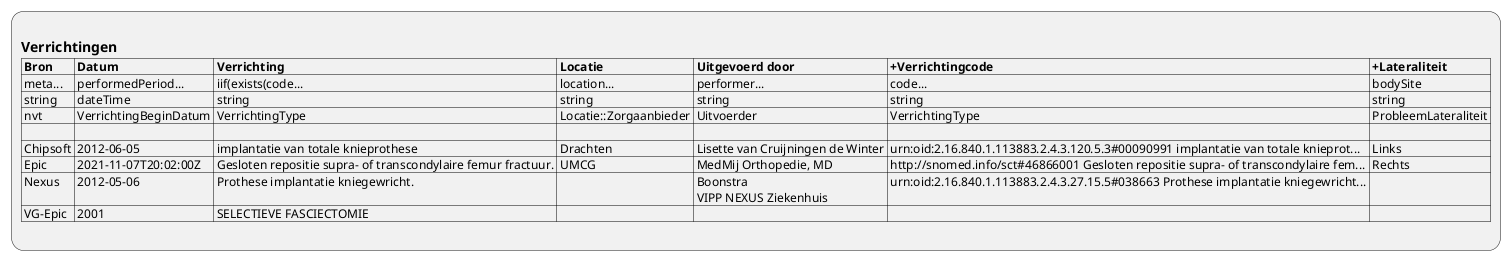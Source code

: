 @startuml ViewDefinition-Procedure
:
== Verrichtingen
|= Bron |= Datum |= Verrichting |= Locatie |= Uitgevoerd door |= +Verrichtingcode |= +Lateraliteit |
| meta... | performedPeriod... | iif(exists(code... | location... | performer... | code... | bodySite |
| string | dateTime | string | string | string | string | string |
| nvt | VerrichtingBeginDatum | VerrichtingType | Locatie::Zorgaanbieder | Uitvoerder | VerrichtingType | ProbleemLateraliteit |
| |
| Chipsoft | 2012-06-05 | implantatie van totale knieprothese | Drachten | Lisette van Cruijningen de Winter | urn:oid:2.16.840.1.113883.2.4.3.120.5.3#00090991 implantatie van totale knieprot... | Links |
| Epic | 2021-11-07T20:02:00Z | Gesloten repositie supra- of transcondylaire femur fractuur. | UMCG | MedMij Orthopedie, MD | http://snomed.info/sct#46866001 Gesloten repositie supra- of transcondylaire fem... | Rechts |
| Nexus | 2012-05-06 | Prothese implantatie kniegewricht. |  | Boonstra\n VIPP NEXUS Ziekenhuis | urn:oid:2.16.840.1.113883.2.4.3.27.15.5#038663 Prothese implantatie kniegewricht... |  |
| VG-Epic | 2001 | SELECTIEVE FASCIECTOMIE |  |  |  |  |
;
@enduml